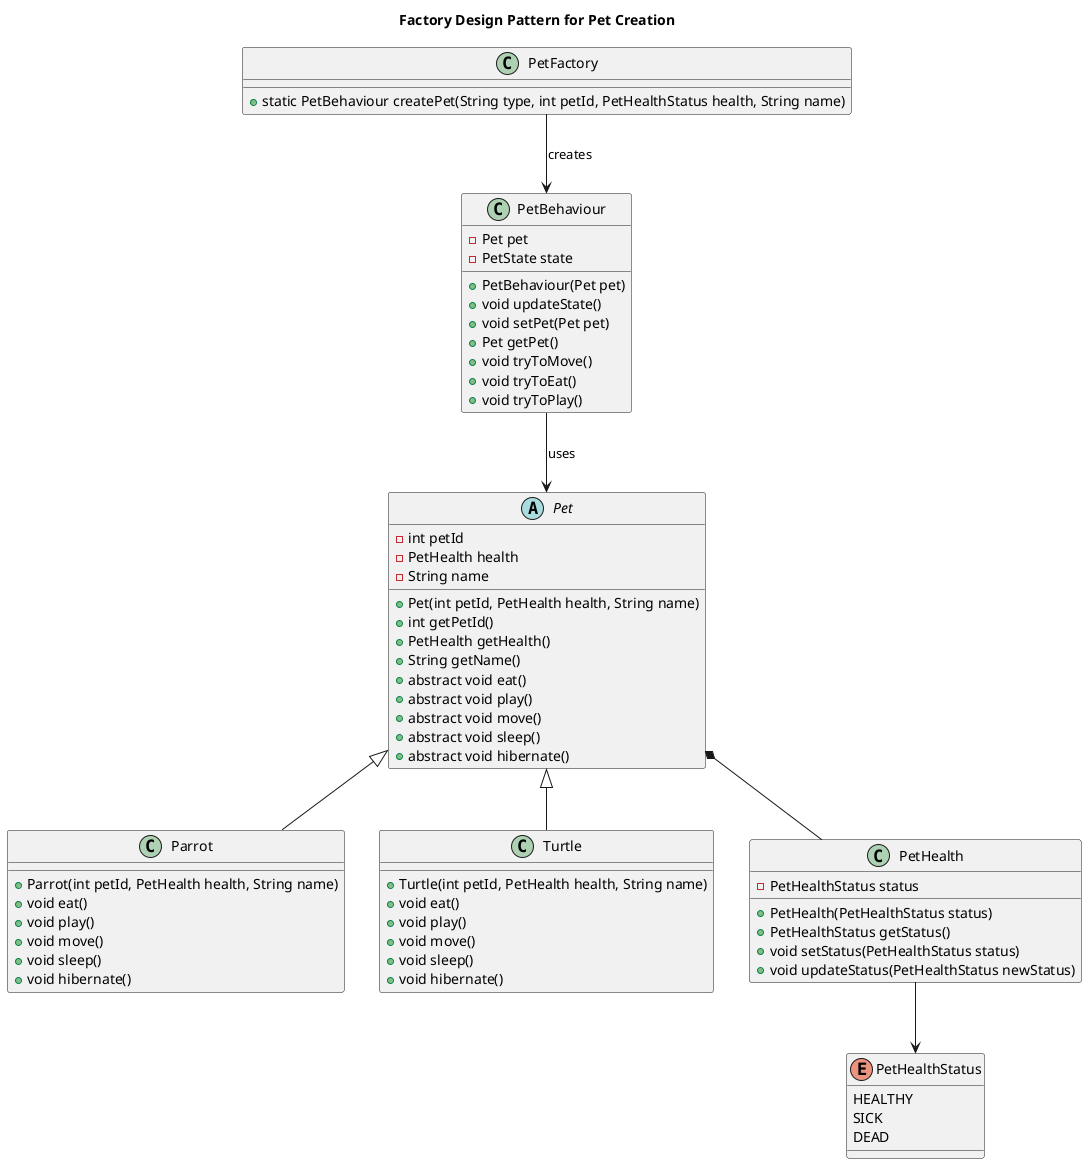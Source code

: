 @startuml
title Factory Design Pattern for Pet Creation

class PetBehaviour {
    - Pet pet
    - PetState state
    + PetBehaviour(Pet pet)
    + void updateState()
    + void setPet(Pet pet)
    + Pet getPet()
    + void tryToMove()
    + void tryToEat()
    + void tryToPlay()
}

abstract class Pet {
    - int petId
    - PetHealth health
    - String name
    + Pet(int petId, PetHealth health, String name)
    + int getPetId()
    + PetHealth getHealth()
    + String getName()
    + abstract void eat()
    + abstract void play()
    + abstract void move()
    + abstract void sleep()
    + abstract void hibernate()
}

class Parrot extends Pet {
    + Parrot(int petId, PetHealth health, String name)
    + void eat()
    + void play()
    + void move()
    + void sleep()
    + void hibernate()
}

class Turtle extends Pet {
    + Turtle(int petId, PetHealth health, String name)
    + void eat()
    + void play()
    + void move()
    + void sleep()
    + void hibernate()
}

class PetFactory {
    + static PetBehaviour createPet(String type, int petId, PetHealthStatus health, String name)
}

class PetHealth {
    - PetHealthStatus status
    + PetHealth(PetHealthStatus status)
    + PetHealthStatus getStatus()
    + void setStatus(PetHealthStatus status)
    + void updateStatus(PetHealthStatus newStatus)
}

enum PetHealthStatus {
    HEALTHY
    SICK
    DEAD
}

PetFactory --> PetBehaviour : creates
PetBehaviour --> Pet : uses
Pet *-- PetHealth
PetHealth --> PetHealthStatus

@enduml